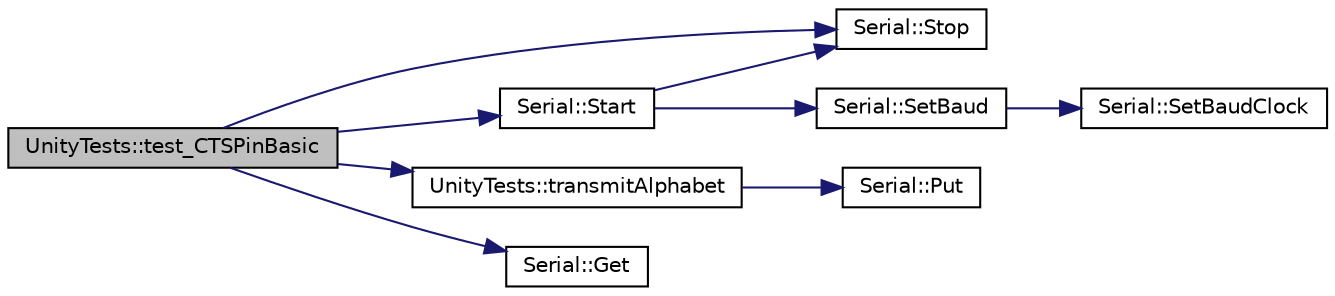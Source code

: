 digraph "UnityTests::test_CTSPinBasic"
{
  edge [fontname="Helvetica",fontsize="10",labelfontname="Helvetica",labelfontsize="10"];
  node [fontname="Helvetica",fontsize="10",shape=record];
  rankdir="LR";
  Node1 [label="UnityTests::test_CTSPinBasic",height=0.2,width=0.4,color="black", fillcolor="grey75", style="filled" fontcolor="black"];
  Node1 -> Node2 [color="midnightblue",fontsize="10",style="solid",fontname="Helvetica"];
  Node2 [label="Serial::Stop",height=0.2,width=0.4,color="black", fillcolor="white", style="filled",URL="$classSerial.html#a206b0e9c801a8df764d03554e6fa16f4",tooltip="Stops the Serial PASM engine, if it is running."];
  Node1 -> Node3 [color="midnightblue",fontsize="10",style="solid",fontname="Helvetica"];
  Node3 [label="Serial::Start",height=0.2,width=0.4,color="black", fillcolor="white", style="filled",URL="$classSerial.html#a445c1fa70cbd44b22c22d15efecc457d",tooltip="Start Serial driver in a new cog."];
  Node3 -> Node2 [color="midnightblue",fontsize="10",style="solid",fontname="Helvetica"];
  Node3 -> Node4 [color="midnightblue",fontsize="10",style="solid",fontname="Helvetica"];
  Node4 [label="Serial::SetBaud",height=0.2,width=0.4,color="black", fillcolor="white", style="filled",URL="$classSerial.html#a0e229832a2ae4e04d3423c2e745cb975",tooltip="Does a live update of the baud rate in the Serial engine."];
  Node4 -> Node5 [color="midnightblue",fontsize="10",style="solid",fontname="Helvetica"];
  Node5 [label="Serial::SetBaudClock",height=0.2,width=0.4,color="black", fillcolor="white", style="filled",URL="$classSerial.html#a174ece60e6a8245422bb9ac27d8edcd8",tooltip="Does a live update of the baud rate in the Serial engine."];
  Node1 -> Node6 [color="midnightblue",fontsize="10",style="solid",fontname="Helvetica"];
  Node6 [label="UnityTests::transmitAlphabet",height=0.2,width=0.4,color="black", fillcolor="white", style="filled",URL="$classUnityTests.html#ab55ddbb48fe0597b5cd01815bbfdab53"];
  Node6 -> Node7 [color="midnightblue",fontsize="10",style="solid",fontname="Helvetica"];
  Node7 [label="Serial::Put",height=0.2,width=0.4,color="black", fillcolor="white", style="filled",URL="$classSerial.html#a9cc9f1300669c411690390b0399db3e9",tooltip="Transmit a single character."];
  Node1 -> Node8 [color="midnightblue",fontsize="10",style="solid",fontname="Helvetica"];
  Node8 [label="Serial::Get",height=0.2,width=0.4,color="black", fillcolor="white", style="filled",URL="$classSerial.html#a9ff80fa40c5fd0d6528b1de41b85d6fd",tooltip="Receive a byte (wait) or timeout."];
}
